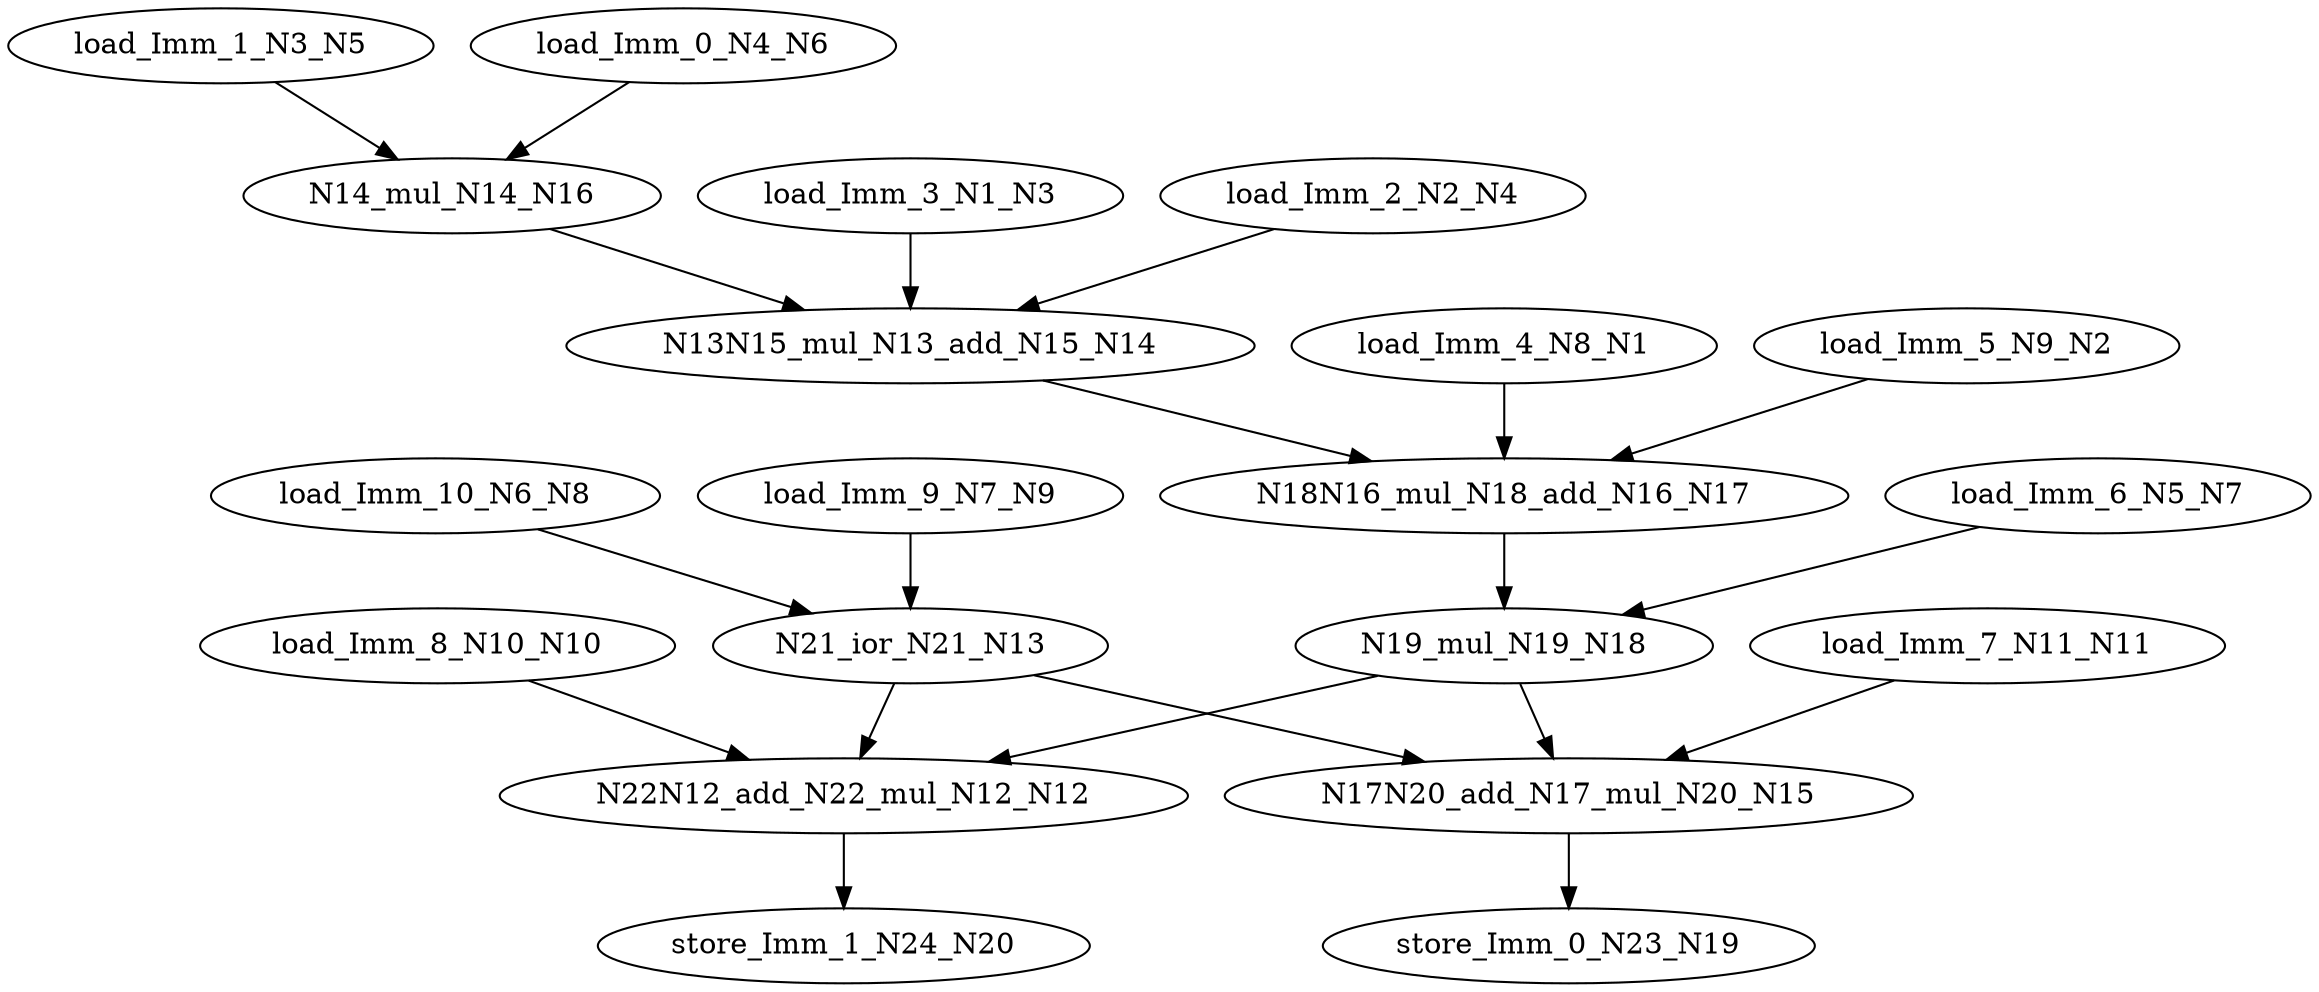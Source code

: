 digraph graphname {
N12 [color="black", ntype="operation", label="N22N12_add_N22_mul_N12_N12"];
N13 [color="black", ntype="operation", label="N21_ior_N21_N13"];
N10 [color="black", ntype="invar", label="load_Imm_8_N10_N10"];
N11 [color="black", ntype="invar", label="load_Imm_7_N11_N11"];
N16 [color="black", ntype="operation", label="N14_mul_N14_N16"];
N17 [color="black", ntype="operation", label="N18N16_mul_N18_add_N16_N17"];
N14 [color="black", ntype="operation", label="N13N15_mul_N13_add_N15_N14"];
N15 [color="black", ntype="operation", label="N17N20_add_N17_mul_N20_N15"];
N18 [color="black", ntype="operation", label="N19_mul_N19_N18"];
N19 [color="black", ntype="outvar", label="store_Imm_0_N23_N19"];
N8 [color="black", ntype="invar", label="load_Imm_10_N6_N8"];
N9 [color="black", ntype="invar", label="load_Imm_9_N7_N9"];
N20 [color="black", ntype="outvar", label="store_Imm_1_N24_N20"];
N1 [color="black", ntype="invar", label="load_Imm_4_N8_N1"];
N2 [color="black", ntype="invar", label="load_Imm_5_N9_N2"];
N3 [color="black", ntype="invar", label="load_Imm_3_N1_N3"];
N4 [color="black", ntype="invar", label="load_Imm_2_N2_N4"];
N5 [color="black", ntype="invar", label="load_Imm_1_N3_N5"];
N6 [color="black", ntype="invar", label="load_Imm_0_N4_N6"];
N7 [color="black", ntype="invar", label="load_Imm_6_N5_N7"];
N12 -> N20;
N13 -> N12;
N13 -> N15;
N10 -> N12;
N11 -> N15;
N16 -> N14;
N17 -> N18;
N14 -> N17;
N15 -> N19;
N18 -> N15;
N18 -> N12;
N8 -> N13;
N9 -> N13;
N1 -> N17;
N2 -> N17;
N3 -> N14;
N4 -> N14;
N5 -> N16;
N6 -> N16;
N7 -> N18;
}
